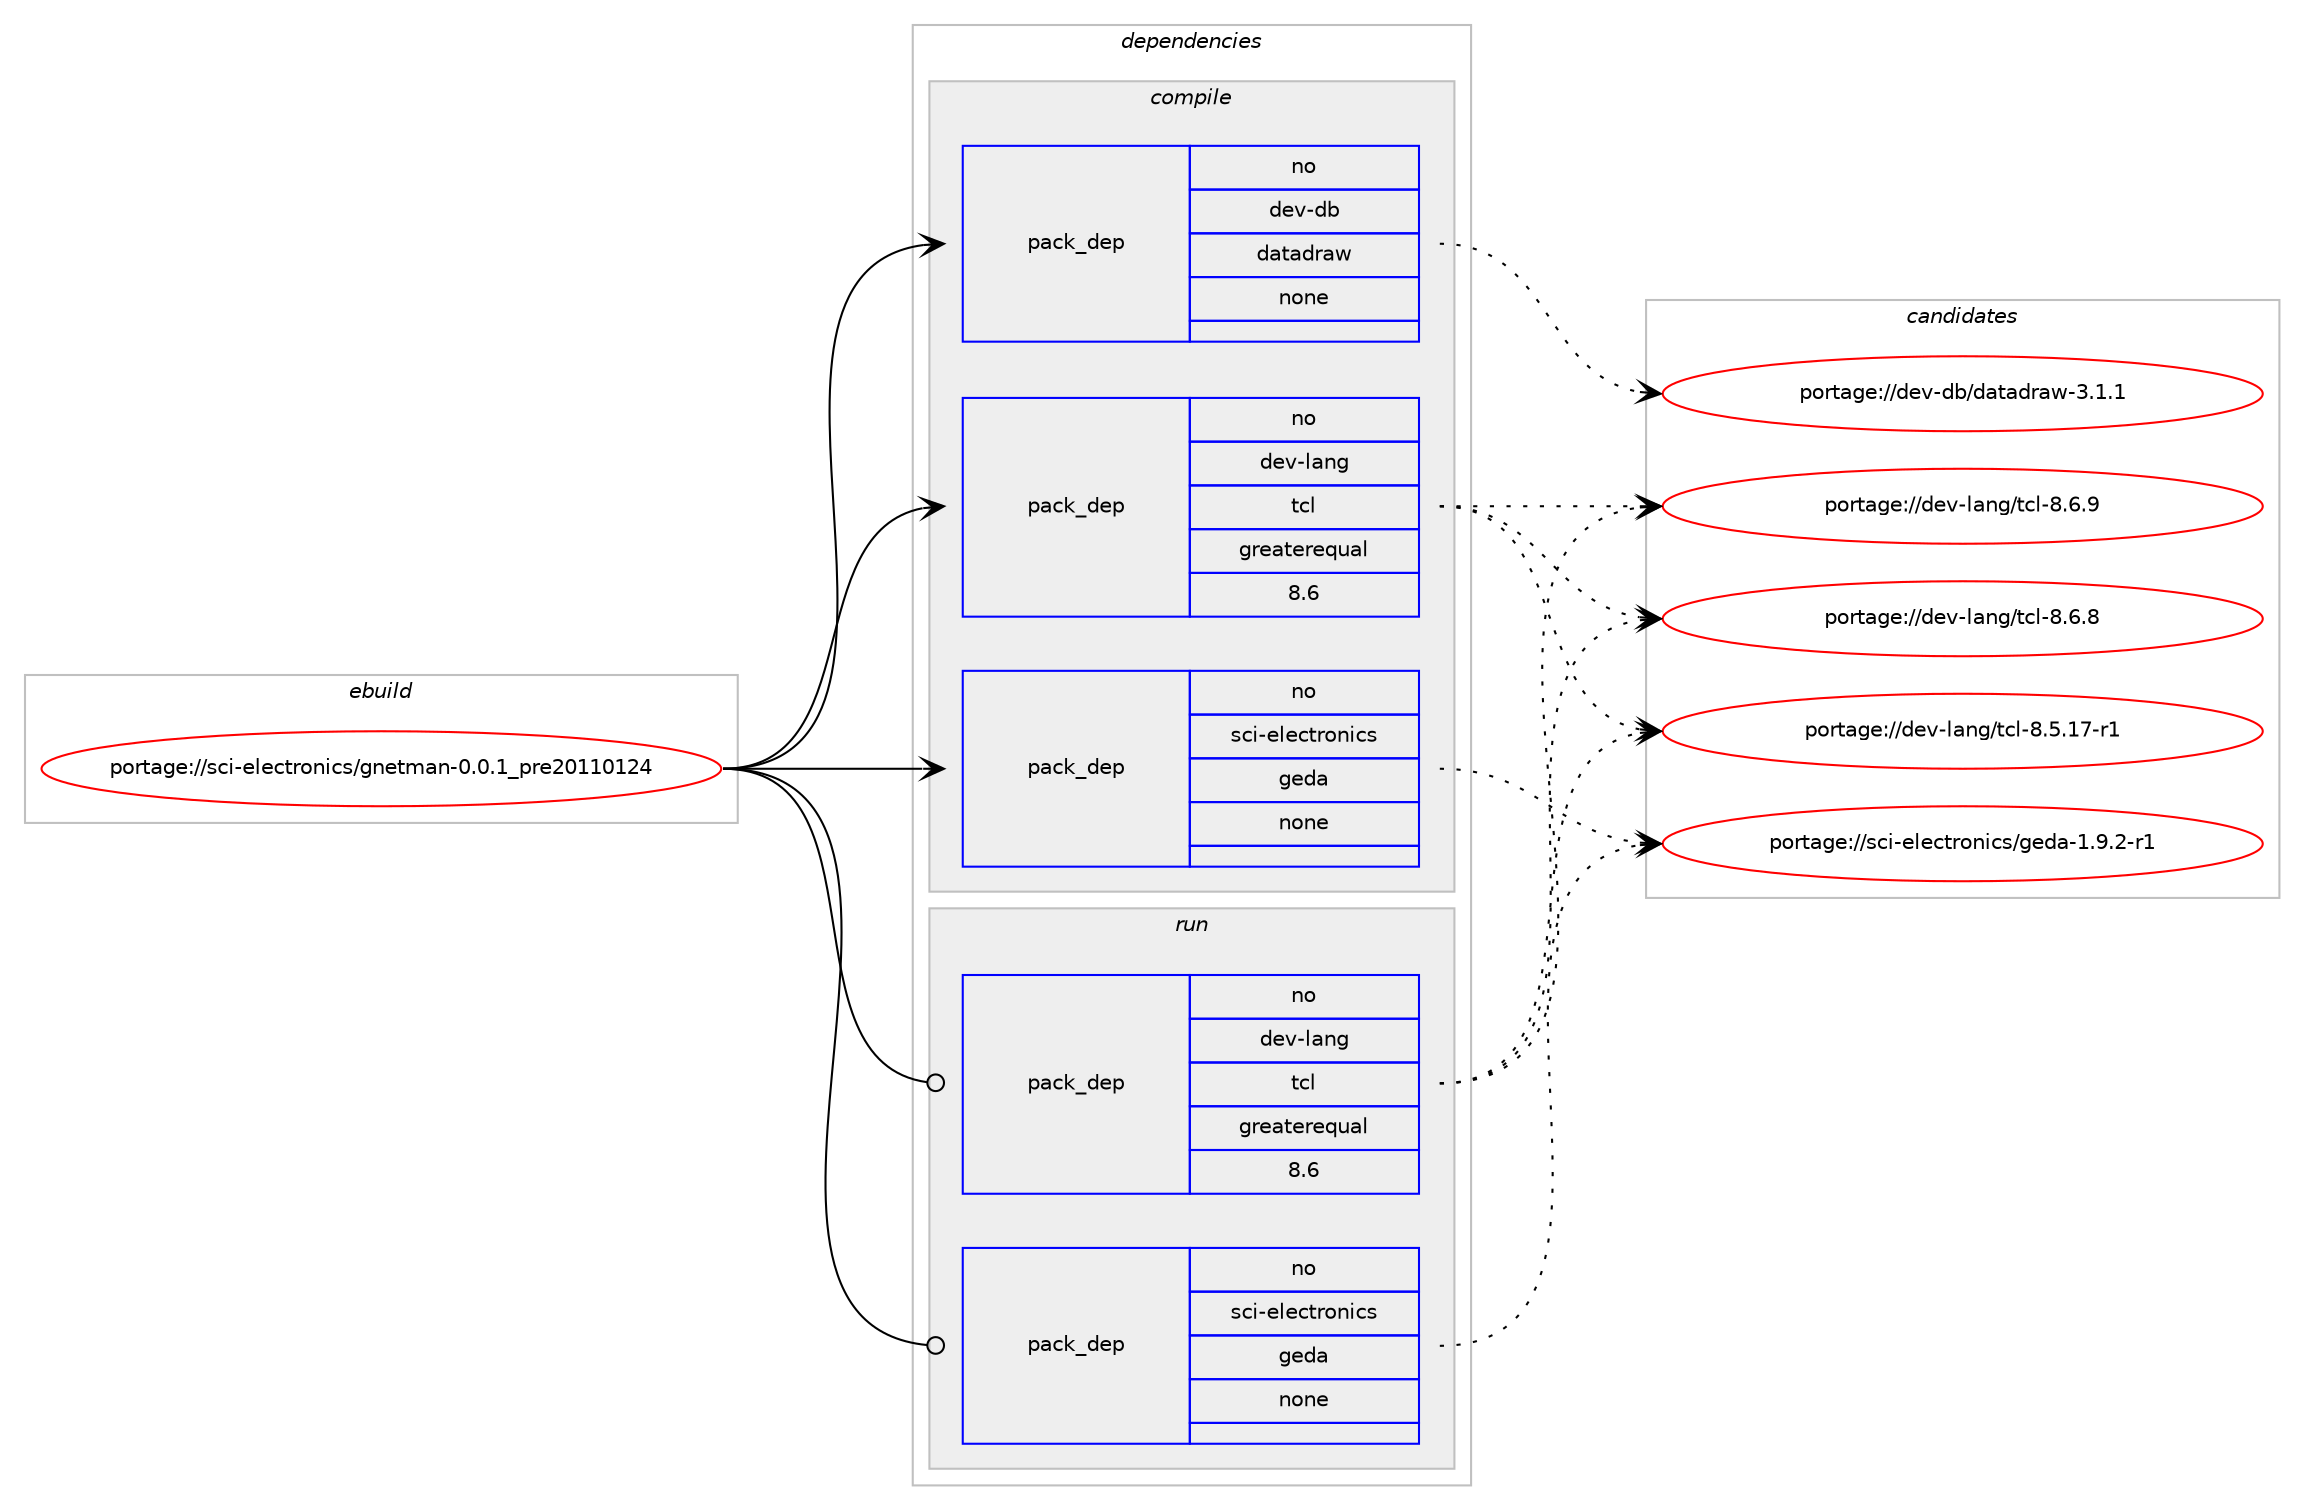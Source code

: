 digraph prolog {

# *************
# Graph options
# *************

newrank=true;
concentrate=true;
compound=true;
graph [rankdir=LR,fontname=Helvetica,fontsize=10,ranksep=1.5];#, ranksep=2.5, nodesep=0.2];
edge  [arrowhead=vee];
node  [fontname=Helvetica,fontsize=10];

# **********
# The ebuild
# **********

subgraph cluster_leftcol {
color=gray;
rank=same;
label=<<i>ebuild</i>>;
id [label="portage://sci-electronics/gnetman-0.0.1_pre20110124", color=red, width=4, href="../sci-electronics/gnetman-0.0.1_pre20110124.svg"];
}

# ****************
# The dependencies
# ****************

subgraph cluster_midcol {
color=gray;
label=<<i>dependencies</i>>;
subgraph cluster_compile {
fillcolor="#eeeeee";
style=filled;
label=<<i>compile</i>>;
subgraph pack14799 {
dependency18066 [label=<<TABLE BORDER="0" CELLBORDER="1" CELLSPACING="0" CELLPADDING="4" WIDTH="220"><TR><TD ROWSPAN="6" CELLPADDING="30">pack_dep</TD></TR><TR><TD WIDTH="110">no</TD></TR><TR><TD>dev-db</TD></TR><TR><TD>datadraw</TD></TR><TR><TD>none</TD></TR><TR><TD></TD></TR></TABLE>>, shape=none, color=blue];
}
id:e -> dependency18066:w [weight=20,style="solid",arrowhead="vee"];
subgraph pack14800 {
dependency18067 [label=<<TABLE BORDER="0" CELLBORDER="1" CELLSPACING="0" CELLPADDING="4" WIDTH="220"><TR><TD ROWSPAN="6" CELLPADDING="30">pack_dep</TD></TR><TR><TD WIDTH="110">no</TD></TR><TR><TD>dev-lang</TD></TR><TR><TD>tcl</TD></TR><TR><TD>greaterequal</TD></TR><TR><TD>8.6</TD></TR></TABLE>>, shape=none, color=blue];
}
id:e -> dependency18067:w [weight=20,style="solid",arrowhead="vee"];
subgraph pack14801 {
dependency18068 [label=<<TABLE BORDER="0" CELLBORDER="1" CELLSPACING="0" CELLPADDING="4" WIDTH="220"><TR><TD ROWSPAN="6" CELLPADDING="30">pack_dep</TD></TR><TR><TD WIDTH="110">no</TD></TR><TR><TD>sci-electronics</TD></TR><TR><TD>geda</TD></TR><TR><TD>none</TD></TR><TR><TD></TD></TR></TABLE>>, shape=none, color=blue];
}
id:e -> dependency18068:w [weight=20,style="solid",arrowhead="vee"];
}
subgraph cluster_compileandrun {
fillcolor="#eeeeee";
style=filled;
label=<<i>compile and run</i>>;
}
subgraph cluster_run {
fillcolor="#eeeeee";
style=filled;
label=<<i>run</i>>;
subgraph pack14802 {
dependency18069 [label=<<TABLE BORDER="0" CELLBORDER="1" CELLSPACING="0" CELLPADDING="4" WIDTH="220"><TR><TD ROWSPAN="6" CELLPADDING="30">pack_dep</TD></TR><TR><TD WIDTH="110">no</TD></TR><TR><TD>dev-lang</TD></TR><TR><TD>tcl</TD></TR><TR><TD>greaterequal</TD></TR><TR><TD>8.6</TD></TR></TABLE>>, shape=none, color=blue];
}
id:e -> dependency18069:w [weight=20,style="solid",arrowhead="odot"];
subgraph pack14803 {
dependency18070 [label=<<TABLE BORDER="0" CELLBORDER="1" CELLSPACING="0" CELLPADDING="4" WIDTH="220"><TR><TD ROWSPAN="6" CELLPADDING="30">pack_dep</TD></TR><TR><TD WIDTH="110">no</TD></TR><TR><TD>sci-electronics</TD></TR><TR><TD>geda</TD></TR><TR><TD>none</TD></TR><TR><TD></TD></TR></TABLE>>, shape=none, color=blue];
}
id:e -> dependency18070:w [weight=20,style="solid",arrowhead="odot"];
}
}

# **************
# The candidates
# **************

subgraph cluster_choices {
rank=same;
color=gray;
label=<<i>candidates</i>>;

subgraph choice14799 {
color=black;
nodesep=1;
choice100101118451009847100971169710011497119455146494649 [label="portage://dev-db/datadraw-3.1.1", color=red, width=4,href="../dev-db/datadraw-3.1.1.svg"];
dependency18066:e -> choice100101118451009847100971169710011497119455146494649:w [style=dotted,weight="100"];
}
subgraph choice14800 {
color=black;
nodesep=1;
choice10010111845108971101034711699108455646544657 [label="portage://dev-lang/tcl-8.6.9", color=red, width=4,href="../dev-lang/tcl-8.6.9.svg"];
choice10010111845108971101034711699108455646544656 [label="portage://dev-lang/tcl-8.6.8", color=red, width=4,href="../dev-lang/tcl-8.6.8.svg"];
choice10010111845108971101034711699108455646534649554511449 [label="portage://dev-lang/tcl-8.5.17-r1", color=red, width=4,href="../dev-lang/tcl-8.5.17-r1.svg"];
dependency18067:e -> choice10010111845108971101034711699108455646544657:w [style=dotted,weight="100"];
dependency18067:e -> choice10010111845108971101034711699108455646544656:w [style=dotted,weight="100"];
dependency18067:e -> choice10010111845108971101034711699108455646534649554511449:w [style=dotted,weight="100"];
}
subgraph choice14801 {
color=black;
nodesep=1;
choice1159910545101108101991161141111101059911547103101100974549465746504511449 [label="portage://sci-electronics/geda-1.9.2-r1", color=red, width=4,href="../sci-electronics/geda-1.9.2-r1.svg"];
dependency18068:e -> choice1159910545101108101991161141111101059911547103101100974549465746504511449:w [style=dotted,weight="100"];
}
subgraph choice14802 {
color=black;
nodesep=1;
choice10010111845108971101034711699108455646544657 [label="portage://dev-lang/tcl-8.6.9", color=red, width=4,href="../dev-lang/tcl-8.6.9.svg"];
choice10010111845108971101034711699108455646544656 [label="portage://dev-lang/tcl-8.6.8", color=red, width=4,href="../dev-lang/tcl-8.6.8.svg"];
choice10010111845108971101034711699108455646534649554511449 [label="portage://dev-lang/tcl-8.5.17-r1", color=red, width=4,href="../dev-lang/tcl-8.5.17-r1.svg"];
dependency18069:e -> choice10010111845108971101034711699108455646544657:w [style=dotted,weight="100"];
dependency18069:e -> choice10010111845108971101034711699108455646544656:w [style=dotted,weight="100"];
dependency18069:e -> choice10010111845108971101034711699108455646534649554511449:w [style=dotted,weight="100"];
}
subgraph choice14803 {
color=black;
nodesep=1;
choice1159910545101108101991161141111101059911547103101100974549465746504511449 [label="portage://sci-electronics/geda-1.9.2-r1", color=red, width=4,href="../sci-electronics/geda-1.9.2-r1.svg"];
dependency18070:e -> choice1159910545101108101991161141111101059911547103101100974549465746504511449:w [style=dotted,weight="100"];
}
}

}

